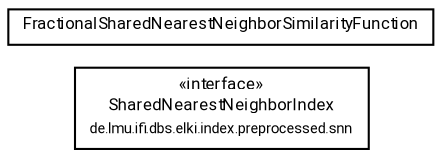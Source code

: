 #!/usr/local/bin/dot
#
# Class diagram 
# Generated by UMLGraph version R5_7_2-60-g0e99a6 (http://www.spinellis.gr/umlgraph/)
#

digraph G {
	graph [fontnames="svg"]
	edge [fontname="Roboto",fontsize=7,labelfontname="Roboto",labelfontsize=7,color="black"];
	node [fontname="Roboto",fontcolor="black",fontsize=8,shape=plaintext,margin=0,width=0,height=0];
	nodesep=0.15;
	ranksep=0.25;
	rankdir=LR;
	// de.lmu.ifi.dbs.elki.index.preprocessed.snn.SharedNearestNeighborIndex<O>
	c4548341 [label=<<table title="de.lmu.ifi.dbs.elki.index.preprocessed.snn.SharedNearestNeighborIndex" border="0" cellborder="1" cellspacing="0" cellpadding="2" href="../../index/preprocessed/snn/SharedNearestNeighborIndex.html" target="_parent">
		<tr><td><table border="0" cellspacing="0" cellpadding="1">
		<tr><td align="center" balign="center"> &#171;interface&#187; </td></tr>
		<tr><td align="center" balign="center"> <font face="Roboto">SharedNearestNeighborIndex</font> </td></tr>
		<tr><td align="center" balign="center"> <font face="Roboto" point-size="7.0">de.lmu.ifi.dbs.elki.index.preprocessed.snn</font> </td></tr>
		</table></td></tr>
		</table>>, URL="../../index/preprocessed/snn/SharedNearestNeighborIndex.html"];
	// de.lmu.ifi.dbs.elki.distance.similarityfunction.FractionalSharedNearestNeighborSimilarityFunction<O>
	c4548350 [label=<<table title="de.lmu.ifi.dbs.elki.distance.similarityfunction.FractionalSharedNearestNeighborSimilarityFunction" border="0" cellborder="1" cellspacing="0" cellpadding="2" href="FractionalSharedNearestNeighborSimilarityFunction.html" target="_parent">
		<tr><td><table border="0" cellspacing="0" cellpadding="1">
		<tr><td align="center" balign="center"> <font face="Roboto">FractionalSharedNearestNeighborSimilarityFunction</font> </td></tr>
		</table></td></tr>
		</table>>, URL="FractionalSharedNearestNeighborSimilarityFunction.html"];
}

